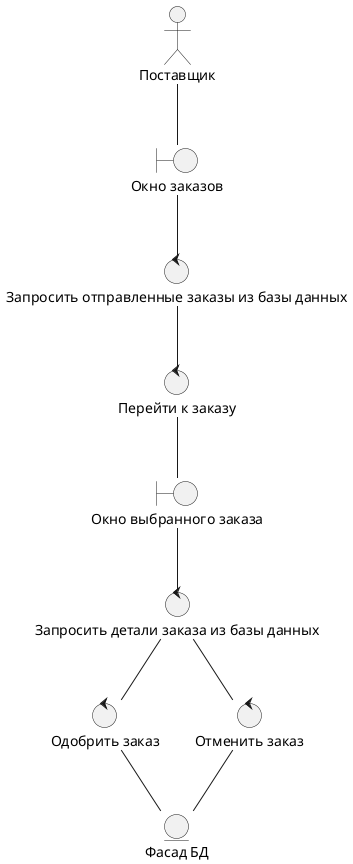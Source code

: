 @startuml 


actor "Поставщик" as seller

boundary "Окно заказов" as list_of_orders

control "Запросить отправленные заказы из базы данных" as give_me_orders

control "Перейти к заказу" as to_order_list

boundary "Окно выбранного заказа" as selected_order

control "Запросить детали заказа из базы данных" as give_me_order_details




control "Одобрить заказ" as accept_order

control "Отменить заказ" as cansel_order

entity "Фасад БД" as facade_bd

'entity


seller--list_of_orders

list_of_orders-- give_me_orders 


give_me_orders--to_order_list

to_order_list--selected_order

selected_order--give_me_order_details

give_me_order_details--accept_order

give_me_order_details--cansel_order

accept_order--facade_bd
cansel_order--facade_bd



@enduml